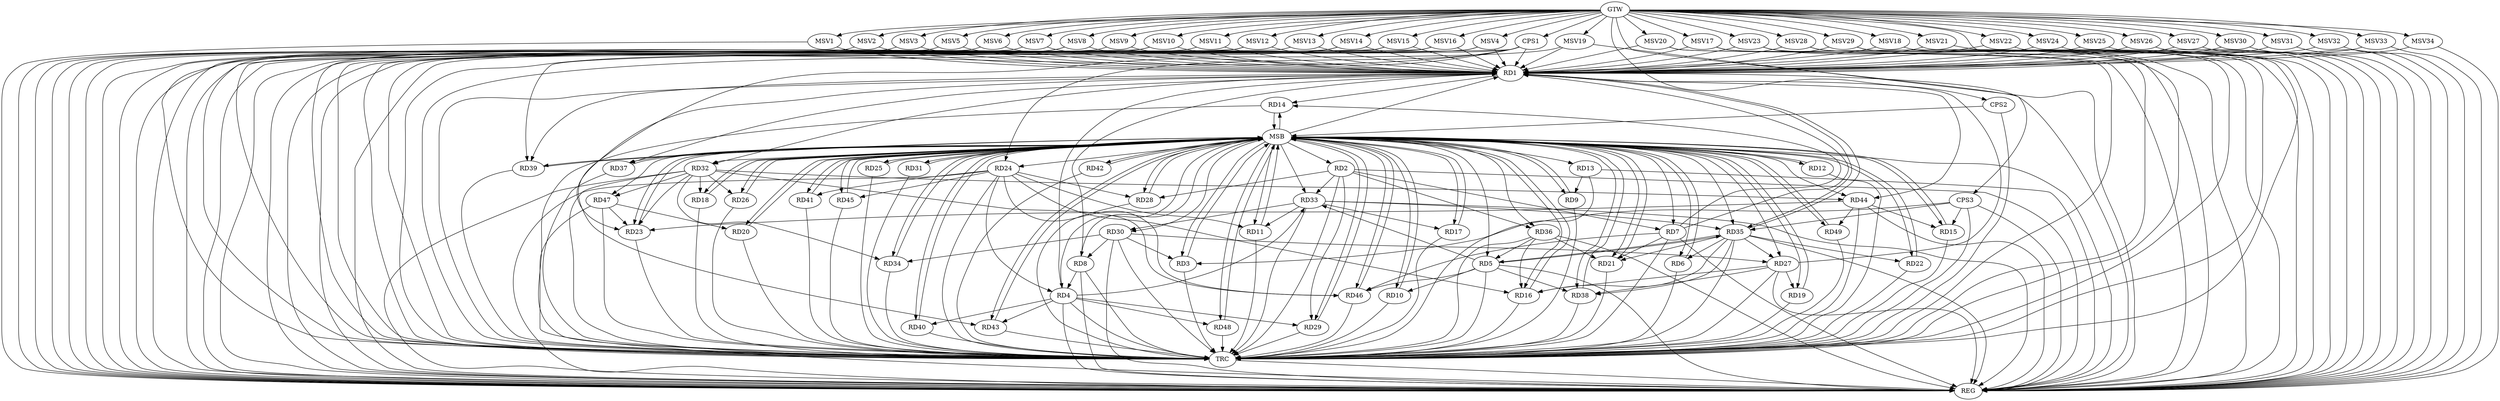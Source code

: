 strict digraph G {
  RD1 [ label="RD1" ];
  RD2 [ label="RD2" ];
  RD3 [ label="RD3" ];
  RD4 [ label="RD4" ];
  RD5 [ label="RD5" ];
  RD6 [ label="RD6" ];
  RD7 [ label="RD7" ];
  RD8 [ label="RD8" ];
  RD9 [ label="RD9" ];
  RD10 [ label="RD10" ];
  RD11 [ label="RD11" ];
  RD12 [ label="RD12" ];
  RD13 [ label="RD13" ];
  RD14 [ label="RD14" ];
  RD15 [ label="RD15" ];
  RD16 [ label="RD16" ];
  RD17 [ label="RD17" ];
  RD18 [ label="RD18" ];
  RD19 [ label="RD19" ];
  RD20 [ label="RD20" ];
  RD21 [ label="RD21" ];
  RD22 [ label="RD22" ];
  RD23 [ label="RD23" ];
  RD24 [ label="RD24" ];
  RD25 [ label="RD25" ];
  RD26 [ label="RD26" ];
  RD27 [ label="RD27" ];
  RD28 [ label="RD28" ];
  RD29 [ label="RD29" ];
  RD30 [ label="RD30" ];
  RD31 [ label="RD31" ];
  RD32 [ label="RD32" ];
  RD33 [ label="RD33" ];
  RD34 [ label="RD34" ];
  RD35 [ label="RD35" ];
  RD36 [ label="RD36" ];
  RD37 [ label="RD37" ];
  RD38 [ label="RD38" ];
  RD39 [ label="RD39" ];
  RD40 [ label="RD40" ];
  RD41 [ label="RD41" ];
  RD42 [ label="RD42" ];
  RD43 [ label="RD43" ];
  RD44 [ label="RD44" ];
  RD45 [ label="RD45" ];
  RD46 [ label="RD46" ];
  RD47 [ label="RD47" ];
  RD48 [ label="RD48" ];
  RD49 [ label="RD49" ];
  CPS1 [ label="CPS1" ];
  CPS2 [ label="CPS2" ];
  CPS3 [ label="CPS3" ];
  GTW [ label="GTW" ];
  REG [ label="REG" ];
  MSB [ label="MSB" ];
  TRC [ label="TRC" ];
  MSV1 [ label="MSV1" ];
  MSV2 [ label="MSV2" ];
  MSV3 [ label="MSV3" ];
  MSV4 [ label="MSV4" ];
  MSV5 [ label="MSV5" ];
  MSV6 [ label="MSV6" ];
  MSV7 [ label="MSV7" ];
  MSV8 [ label="MSV8" ];
  MSV9 [ label="MSV9" ];
  MSV10 [ label="MSV10" ];
  MSV11 [ label="MSV11" ];
  MSV12 [ label="MSV12" ];
  MSV13 [ label="MSV13" ];
  MSV14 [ label="MSV14" ];
  MSV15 [ label="MSV15" ];
  MSV16 [ label="MSV16" ];
  MSV17 [ label="MSV17" ];
  MSV18 [ label="MSV18" ];
  MSV19 [ label="MSV19" ];
  MSV20 [ label="MSV20" ];
  MSV21 [ label="MSV21" ];
  MSV22 [ label="MSV22" ];
  MSV23 [ label="MSV23" ];
  MSV24 [ label="MSV24" ];
  MSV25 [ label="MSV25" ];
  MSV26 [ label="MSV26" ];
  MSV27 [ label="MSV27" ];
  MSV28 [ label="MSV28" ];
  MSV29 [ label="MSV29" ];
  MSV30 [ label="MSV30" ];
  MSV31 [ label="MSV31" ];
  MSV32 [ label="MSV32" ];
  MSV33 [ label="MSV33" ];
  MSV34 [ label="MSV34" ];
  RD4 -> RD1;
  RD7 -> RD1;
  RD8 -> RD1;
  RD1 -> RD14;
  RD1 -> RD23;
  RD27 -> RD1;
  RD1 -> RD32;
  RD1 -> RD35;
  RD35 -> RD1;
  RD1 -> RD37;
  RD1 -> RD39;
  RD1 -> RD44;
  RD2 -> RD7;
  RD2 -> RD28;
  RD2 -> RD29;
  RD2 -> RD33;
  RD2 -> RD36;
  RD30 -> RD3;
  RD8 -> RD4;
  RD24 -> RD4;
  RD4 -> RD29;
  RD4 -> RD33;
  RD4 -> RD40;
  RD4 -> RD43;
  RD4 -> RD48;
  RD5 -> RD10;
  RD5 -> RD33;
  RD5 -> RD35;
  RD35 -> RD5;
  RD36 -> RD5;
  RD5 -> RD38;
  RD5 -> RD46;
  RD35 -> RD6;
  RD7 -> RD14;
  RD7 -> RD21;
  RD7 -> RD46;
  RD30 -> RD8;
  RD13 -> RD9;
  RD24 -> RD11;
  RD33 -> RD11;
  RD44 -> RD15;
  RD24 -> RD16;
  RD27 -> RD16;
  RD35 -> RD16;
  RD36 -> RD16;
  RD33 -> RD17;
  RD32 -> RD18;
  RD27 -> RD19;
  RD47 -> RD20;
  RD35 -> RD21;
  RD36 -> RD21;
  RD35 -> RD22;
  RD32 -> RD23;
  RD44 -> RD23;
  RD47 -> RD23;
  RD24 -> RD28;
  RD24 -> RD41;
  RD24 -> RD45;
  RD24 -> RD46;
  RD32 -> RD26;
  RD30 -> RD27;
  RD35 -> RD27;
  RD27 -> RD38;
  RD33 -> RD30;
  RD30 -> RD34;
  RD32 -> RD34;
  RD32 -> RD44;
  RD32 -> RD46;
  RD32 -> RD47;
  RD33 -> RD35;
  RD35 -> RD38;
  RD44 -> RD49;
  CPS1 -> RD43;
  CPS1 -> RD24;
  CPS1 -> RD39;
  CPS1 -> RD1;
  CPS3 -> RD15;
  CPS3 -> RD3;
  CPS3 -> RD35;
  GTW -> CPS1;
  GTW -> CPS2;
  GTW -> CPS3;
  RD1 -> REG;
  RD2 -> REG;
  RD4 -> REG;
  RD5 -> REG;
  RD7 -> REG;
  RD8 -> REG;
  RD13 -> REG;
  RD24 -> REG;
  RD27 -> REG;
  RD30 -> REG;
  RD32 -> REG;
  RD33 -> REG;
  RD35 -> REG;
  RD36 -> REG;
  RD44 -> REG;
  RD47 -> REG;
  CPS1 -> REG;
  CPS3 -> REG;
  RD3 -> MSB;
  MSB -> RD6;
  MSB -> RD16;
  MSB -> RD21;
  MSB -> RD29;
  MSB -> RD32;
  MSB -> RD39;
  MSB -> RD42;
  MSB -> RD44;
  MSB -> RD47;
  MSB -> REG;
  RD6 -> MSB;
  MSB -> RD11;
  MSB -> RD23;
  MSB -> RD38;
  RD9 -> MSB;
  MSB -> RD17;
  MSB -> RD20;
  MSB -> RD25;
  MSB -> RD28;
  MSB -> RD48;
  RD10 -> MSB;
  MSB -> RD7;
  MSB -> RD14;
  MSB -> RD15;
  MSB -> RD19;
  MSB -> RD22;
  MSB -> RD24;
  MSB -> RD45;
  RD11 -> MSB;
  MSB -> RD26;
  MSB -> RD46;
  RD12 -> MSB;
  MSB -> RD1;
  MSB -> RD9;
  MSB -> RD35;
  RD14 -> MSB;
  MSB -> RD13;
  MSB -> RD31;
  RD15 -> MSB;
  MSB -> RD4;
  MSB -> RD12;
  MSB -> RD43;
  MSB -> RD49;
  RD16 -> MSB;
  MSB -> RD40;
  RD17 -> MSB;
  RD18 -> MSB;
  MSB -> RD5;
  MSB -> RD8;
  RD19 -> MSB;
  MSB -> RD37;
  RD20 -> MSB;
  MSB -> RD33;
  RD21 -> MSB;
  RD22 -> MSB;
  MSB -> RD36;
  MSB -> RD41;
  RD23 -> MSB;
  MSB -> RD18;
  RD25 -> MSB;
  RD26 -> MSB;
  MSB -> RD27;
  RD28 -> MSB;
  MSB -> RD3;
  MSB -> RD10;
  RD29 -> MSB;
  MSB -> RD2;
  RD31 -> MSB;
  MSB -> RD34;
  RD34 -> MSB;
  RD37 -> MSB;
  RD38 -> MSB;
  RD39 -> MSB;
  RD40 -> MSB;
  RD41 -> MSB;
  RD42 -> MSB;
  MSB -> RD30;
  RD43 -> MSB;
  RD45 -> MSB;
  RD46 -> MSB;
  RD48 -> MSB;
  RD49 -> MSB;
  CPS2 -> MSB;
  RD1 -> TRC;
  RD2 -> TRC;
  RD3 -> TRC;
  RD4 -> TRC;
  RD5 -> TRC;
  RD6 -> TRC;
  RD7 -> TRC;
  RD8 -> TRC;
  RD9 -> TRC;
  RD10 -> TRC;
  RD11 -> TRC;
  RD12 -> TRC;
  RD13 -> TRC;
  RD14 -> TRC;
  RD15 -> TRC;
  RD16 -> TRC;
  RD17 -> TRC;
  RD18 -> TRC;
  RD19 -> TRC;
  RD20 -> TRC;
  RD21 -> TRC;
  RD22 -> TRC;
  RD23 -> TRC;
  RD24 -> TRC;
  RD25 -> TRC;
  RD26 -> TRC;
  RD27 -> TRC;
  RD28 -> TRC;
  RD29 -> TRC;
  RD30 -> TRC;
  RD31 -> TRC;
  RD32 -> TRC;
  RD33 -> TRC;
  RD34 -> TRC;
  RD35 -> TRC;
  RD36 -> TRC;
  RD37 -> TRC;
  RD38 -> TRC;
  RD39 -> TRC;
  RD40 -> TRC;
  RD41 -> TRC;
  RD42 -> TRC;
  RD43 -> TRC;
  RD44 -> TRC;
  RD45 -> TRC;
  RD46 -> TRC;
  RD47 -> TRC;
  RD48 -> TRC;
  RD49 -> TRC;
  CPS1 -> TRC;
  CPS2 -> TRC;
  CPS3 -> TRC;
  GTW -> TRC;
  TRC -> REG;
  MSV1 -> RD1;
  MSV2 -> RD1;
  MSV3 -> RD1;
  MSV4 -> RD1;
  MSV5 -> RD1;
  GTW -> MSV1;
  MSV1 -> REG;
  GTW -> MSV2;
  MSV2 -> REG;
  GTW -> MSV3;
  MSV3 -> REG;
  GTW -> MSV4;
  MSV4 -> REG;
  MSV4 -> TRC;
  GTW -> MSV5;
  MSV5 -> REG;
  MSV6 -> RD1;
  GTW -> MSV6;
  MSV6 -> REG;
  MSV7 -> RD1;
  GTW -> MSV7;
  MSV7 -> REG;
  MSV8 -> RD1;
  MSV9 -> RD1;
  MSV10 -> RD1;
  MSV11 -> RD1;
  MSV12 -> RD1;
  GTW -> MSV8;
  MSV8 -> REG;
  MSV8 -> TRC;
  GTW -> MSV9;
  MSV9 -> REG;
  GTW -> MSV10;
  MSV10 -> REG;
  MSV10 -> TRC;
  GTW -> MSV11;
  MSV11 -> REG;
  GTW -> MSV12;
  MSV12 -> REG;
  MSV12 -> TRC;
  MSV13 -> RD1;
  GTW -> MSV13;
  MSV13 -> REG;
  MSV14 -> RD1;
  MSV15 -> RD1;
  GTW -> MSV14;
  MSV14 -> REG;
  MSV14 -> TRC;
  GTW -> MSV15;
  MSV15 -> REG;
  MSV15 -> TRC;
  MSV16 -> RD1;
  MSV17 -> RD1;
  MSV18 -> RD1;
  GTW -> MSV16;
  MSV16 -> REG;
  MSV16 -> TRC;
  GTW -> MSV17;
  MSV17 -> REG;
  MSV17 -> TRC;
  GTW -> MSV18;
  MSV18 -> REG;
  MSV19 -> RD1;
  MSV20 -> RD1;
  GTW -> MSV19;
  MSV19 -> REG;
  MSV19 -> TRC;
  GTW -> MSV20;
  MSV20 -> REG;
  MSV20 -> TRC;
  MSV21 -> RD1;
  GTW -> MSV21;
  MSV21 -> REG;
  MSV22 -> RD1;
  GTW -> MSV22;
  MSV22 -> REG;
  MSV23 -> RD1;
  MSV24 -> RD1;
  MSV25 -> RD1;
  MSV26 -> RD1;
  MSV27 -> RD1;
  GTW -> MSV23;
  MSV23 -> REG;
  MSV23 -> TRC;
  GTW -> MSV24;
  MSV24 -> REG;
  GTW -> MSV25;
  MSV25 -> REG;
  GTW -> MSV26;
  MSV26 -> REG;
  GTW -> MSV27;
  MSV27 -> REG;
  MSV28 -> RD1;
  MSV29 -> RD1;
  GTW -> MSV28;
  MSV28 -> REG;
  MSV28 -> TRC;
  GTW -> MSV29;
  MSV29 -> REG;
  MSV29 -> TRC;
  MSV30 -> RD1;
  GTW -> MSV30;
  MSV30 -> REG;
  MSV31 -> RD1;
  MSV32 -> RD1;
  GTW -> MSV31;
  MSV31 -> REG;
  GTW -> MSV32;
  MSV32 -> REG;
  MSV33 -> RD1;
  MSV34 -> RD1;
  GTW -> MSV33;
  MSV33 -> REG;
  GTW -> MSV34;
  MSV34 -> REG;
}
